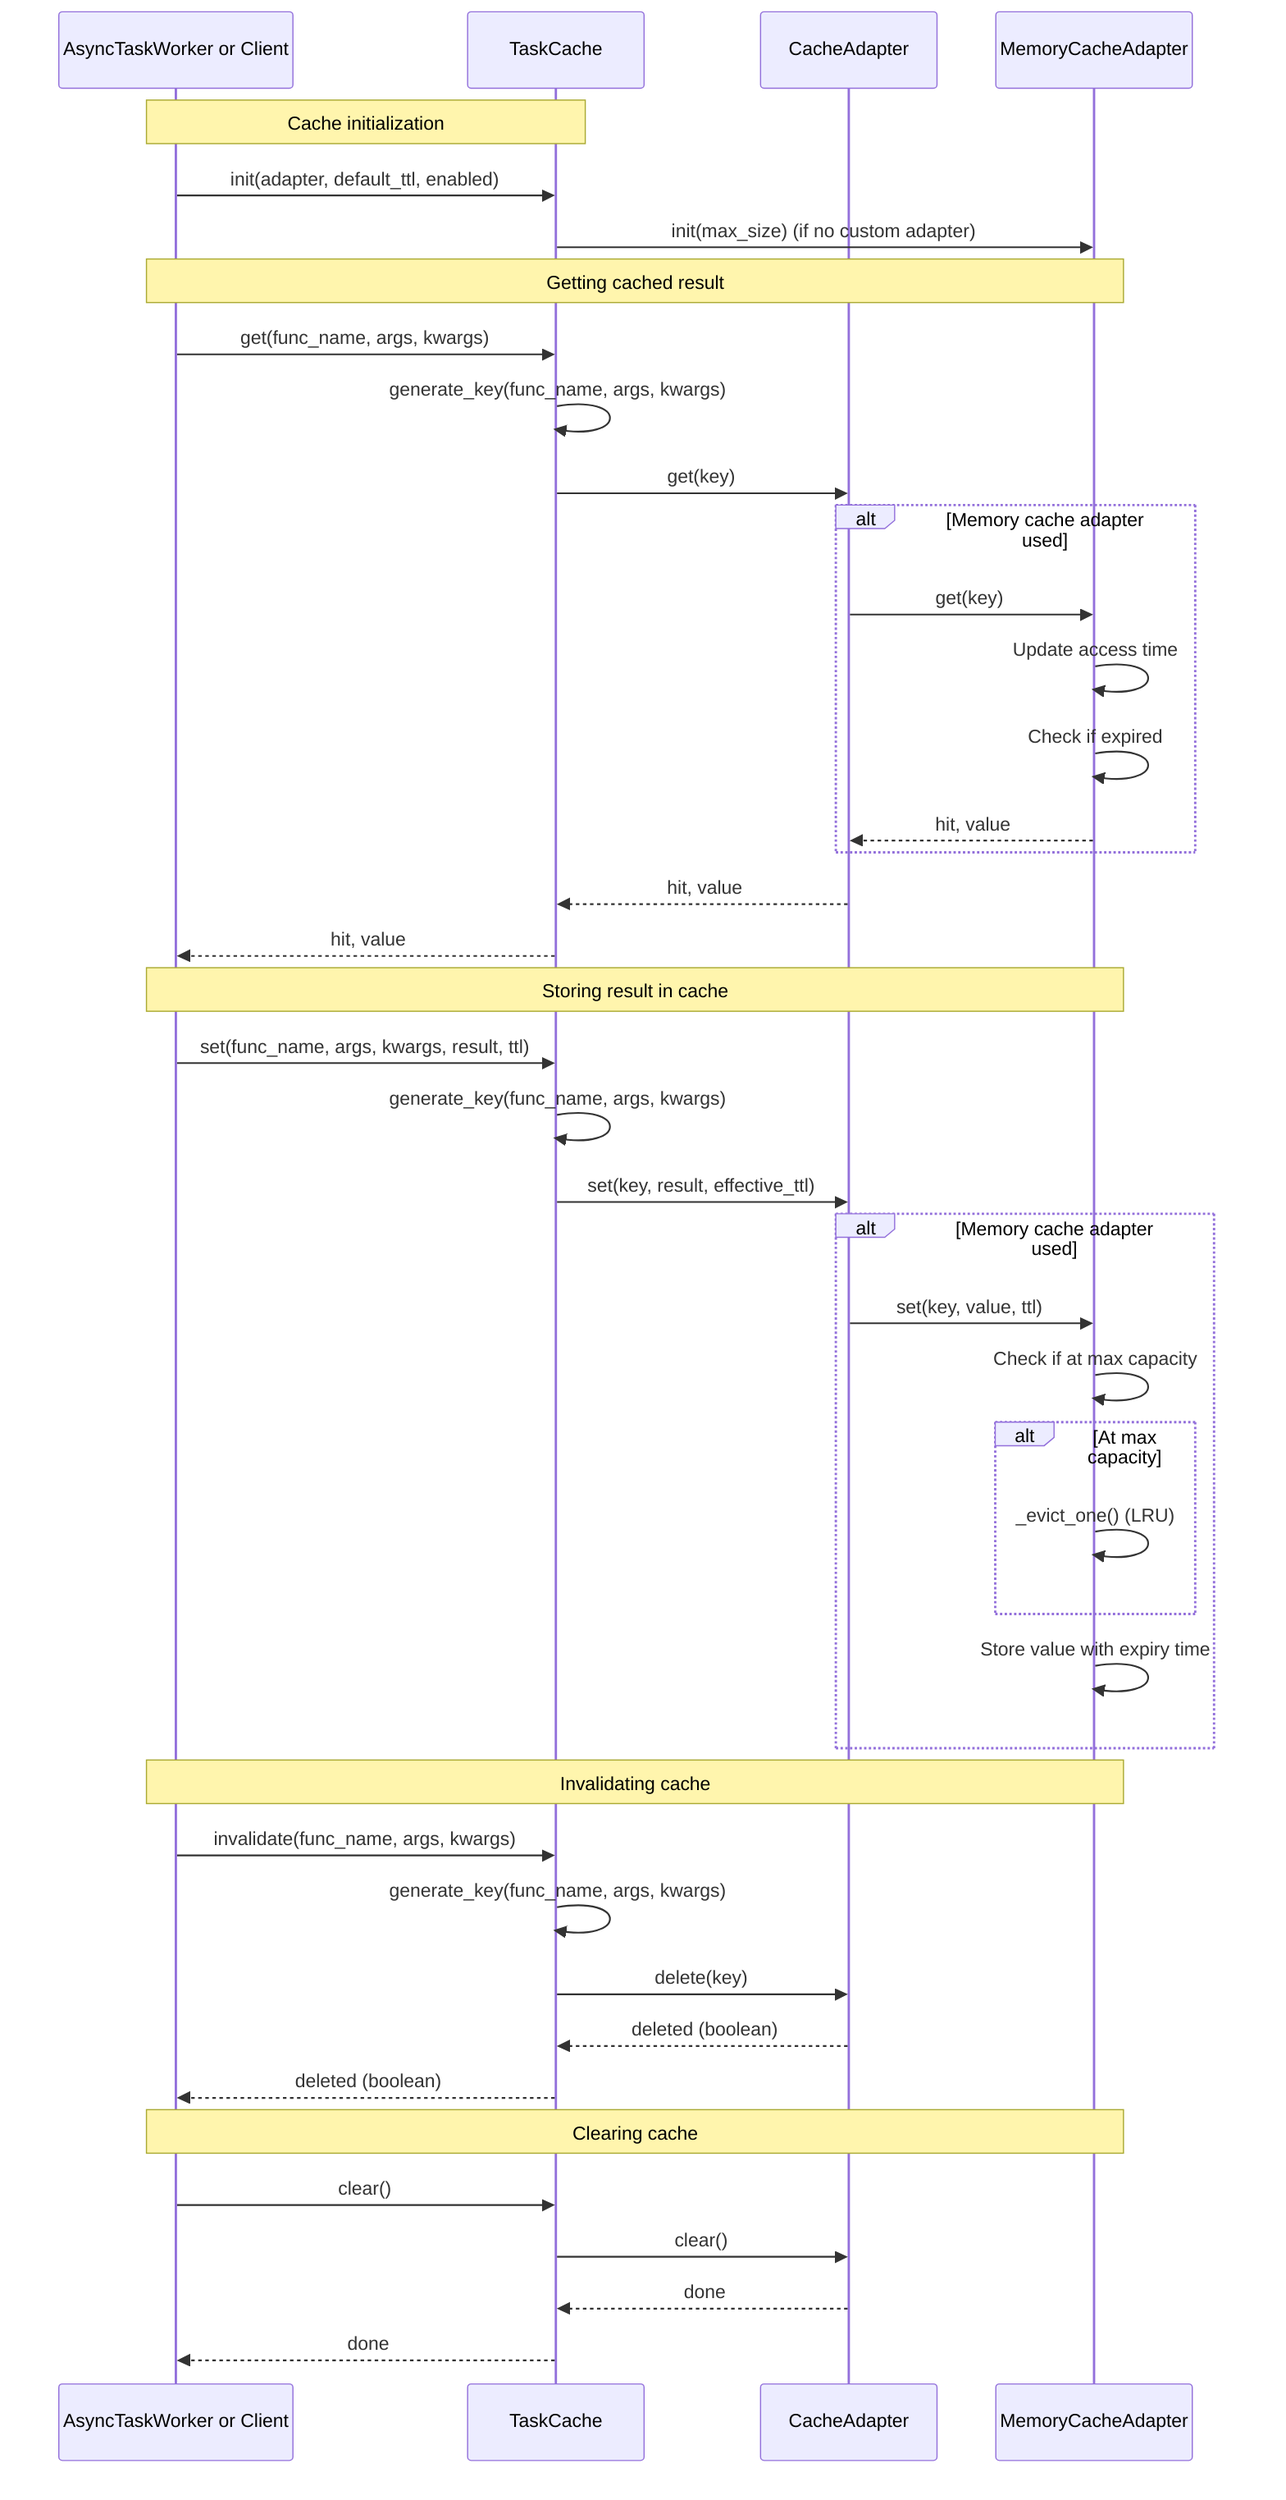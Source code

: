 sequenceDiagram
    participant Client as AsyncTaskWorker or Client
    participant TaskCache
    participant CacheAdapter
    participant MemoryCache as MemoryCacheAdapter

    Note over Client, TaskCache: Cache initialization
    Client->>TaskCache: init(adapter, default_ttl, enabled)
    TaskCache->>MemoryCache: init(max_size) (if no custom adapter)

    Note over Client, MemoryCache: Getting cached result
    Client->>TaskCache: get(func_name, args, kwargs)
    TaskCache->>TaskCache: generate_key(func_name, args, kwargs)
    TaskCache->>CacheAdapter: get(key)

    alt Memory cache adapter used
        CacheAdapter->>MemoryCache: get(key)
        MemoryCache->>MemoryCache: Update access time
        MemoryCache->>MemoryCache: Check if expired
        MemoryCache-->>CacheAdapter: hit, value
    end

    CacheAdapter-->>TaskCache: hit, value
    TaskCache-->>Client: hit, value

    Note over Client, MemoryCache: Storing result in cache
    Client->>TaskCache: set(func_name, args, kwargs, result, ttl)
    TaskCache->>TaskCache: generate_key(func_name, args, kwargs)
    TaskCache->>CacheAdapter: set(key, result, effective_ttl)

    alt Memory cache adapter used
        CacheAdapter->>MemoryCache: set(key, value, ttl)
        MemoryCache->>MemoryCache: Check if at max capacity

        alt At max capacity
            MemoryCache->>MemoryCache: _evict_one() (LRU)
        end

        MemoryCache->>MemoryCache: Store value with expiry time
    end

    Note over Client, MemoryCache: Invalidating cache
    Client->>TaskCache: invalidate(func_name, args, kwargs)
    TaskCache->>TaskCache: generate_key(func_name, args, kwargs)
    TaskCache->>CacheAdapter: delete(key)
    CacheAdapter-->>TaskCache: deleted (boolean)
    TaskCache-->>Client: deleted (boolean)

    Note over Client, MemoryCache: Clearing cache
    Client->>TaskCache: clear()
    TaskCache->>CacheAdapter: clear()
    CacheAdapter-->>TaskCache: done
    TaskCache-->>Client: done